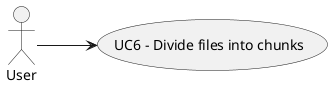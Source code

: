 @startuml

left to right direction
actor User

usecase UC6 as "UC6 - Divide files into chunks"
User --> UC6

@enduml